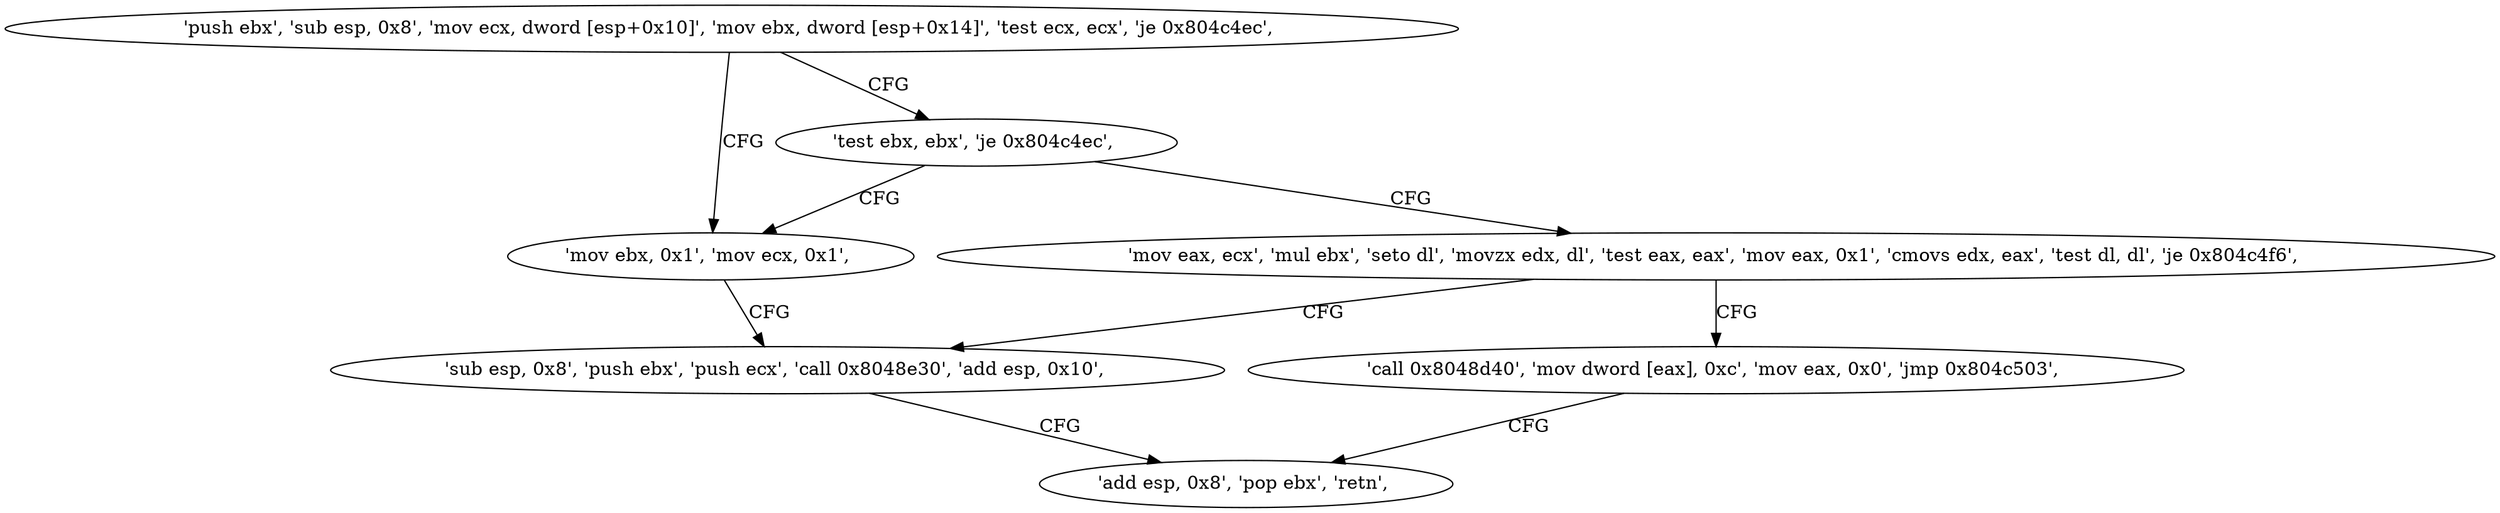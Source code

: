 digraph "func" {
"134530222" [label = "'push ebx', 'sub esp, 0x8', 'mov ecx, dword [esp+0x10]', 'mov ebx, dword [esp+0x14]', 'test ecx, ecx', 'je 0x804c4ec', " ]
"134530284" [label = "'mov ebx, 0x1', 'mov ecx, 0x1', " ]
"134530238" [label = "'test ebx, ebx', 'je 0x804c4ec', " ]
"134530294" [label = "'sub esp, 0x8', 'push ebx', 'push ecx', 'call 0x8048e30', 'add esp, 0x10', " ]
"134530242" [label = "'mov eax, ecx', 'mul ebx', 'seto dl', 'movzx edx, dl', 'test eax, eax', 'mov eax, 0x1', 'cmovs edx, eax', 'test dl, dl', 'je 0x804c4f6', " ]
"134530266" [label = "'call 0x8048d40', 'mov dword [eax], 0xc', 'mov eax, 0x0', 'jmp 0x804c503', " ]
"134530307" [label = "'add esp, 0x8', 'pop ebx', 'retn', " ]
"134530222" -> "134530284" [ label = "CFG" ]
"134530222" -> "134530238" [ label = "CFG" ]
"134530284" -> "134530294" [ label = "CFG" ]
"134530238" -> "134530284" [ label = "CFG" ]
"134530238" -> "134530242" [ label = "CFG" ]
"134530294" -> "134530307" [ label = "CFG" ]
"134530242" -> "134530294" [ label = "CFG" ]
"134530242" -> "134530266" [ label = "CFG" ]
"134530266" -> "134530307" [ label = "CFG" ]
}
